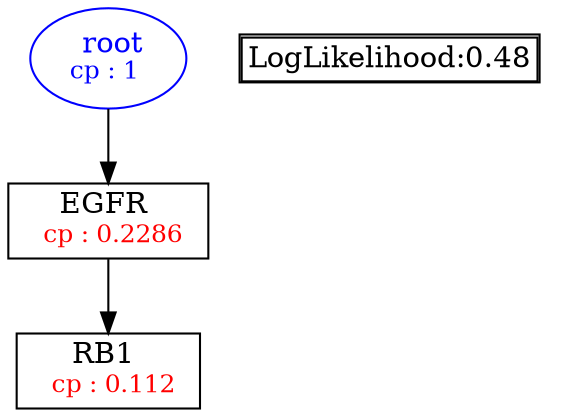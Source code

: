 digraph tree {
    "root" [label=<<font color='Blue'> root</font><br/><font color='Blue' POINT-SIZE='12'>cp : 1 </font>>, shape=oval, color=Blue];
    "S2" [label =<EGFR <br/> <font color='Red' POINT-SIZE='12'> cp : 0.2286 </font>>, shape=box];
    "S1" [label =<RB1 <br/> <font color='Red' POINT-SIZE='12'> cp : 0.112 </font>>, shape=box];
    "root" -> "S2";
    "S2" -> "S1";

    node[shape=plaintext]
    fontsize="10"
    struct1 [label=
    <<TABLE BORDER="1" CELLBORDER="1" CELLSPACING="0" >
    <TR><TD ALIGN="LEFT">LogLikelihood:0.48</TD></TR>
    </TABLE>>];

}
